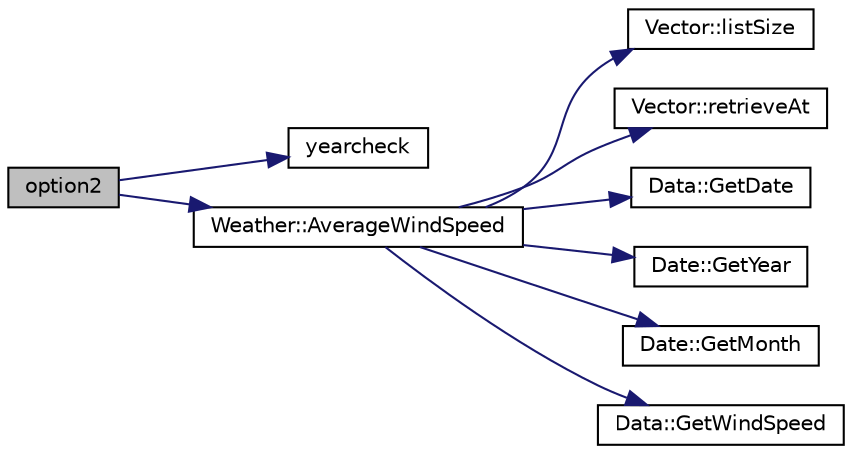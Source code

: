 digraph "option2"
{
  edge [fontname="Helvetica",fontsize="10",labelfontname="Helvetica",labelfontsize="10"];
  node [fontname="Helvetica",fontsize="10",shape=record];
  rankdir="LR";
  Node34 [label="option2",height=0.2,width=0.4,color="black", fillcolor="grey75", style="filled", fontcolor="black"];
  Node34 -> Node35 [color="midnightblue",fontsize="10",style="solid",fontname="Helvetica"];
  Node35 [label="yearcheck",height=0.2,width=0.4,color="black", fillcolor="white", style="filled",URL="$main_8cpp.html#a48d3c8810e10778706cb4fbe546cb056"];
  Node34 -> Node36 [color="midnightblue",fontsize="10",style="solid",fontname="Helvetica"];
  Node36 [label="Weather::AverageWindSpeed",height=0.2,width=0.4,color="black", fillcolor="white", style="filled",URL="$class_weather.html#aefb7d7d94818bb0ac9520fd83a0dbae9",tooltip="Gets the Average wind speed for a month in a year. "];
  Node36 -> Node37 [color="midnightblue",fontsize="10",style="solid",fontname="Helvetica"];
  Node37 [label="Vector::listSize",height=0.2,width=0.4,color="black", fillcolor="white", style="filled",URL="$class_vector.html#ae0c0f2c722174ebb3960fb0584fd4e3e",tooltip="Getter function for length. "];
  Node36 -> Node38 [color="midnightblue",fontsize="10",style="solid",fontname="Helvetica"];
  Node38 [label="Vector::retrieveAt",height=0.2,width=0.4,color="black", fillcolor="white", style="filled",URL="$class_vector.html#ae98cfde0869960cae499978fbf0d5c1e",tooltip="Getter function for List. "];
  Node36 -> Node39 [color="midnightblue",fontsize="10",style="solid",fontname="Helvetica"];
  Node39 [label="Data::GetDate",height=0.2,width=0.4,color="black", fillcolor="white", style="filled",URL="$class_data.html#a1792990fea2abef6eb032e06e29d9074",tooltip="Getter method for a Date. "];
  Node36 -> Node40 [color="midnightblue",fontsize="10",style="solid",fontname="Helvetica"];
  Node40 [label="Date::GetYear",height=0.2,width=0.4,color="black", fillcolor="white", style="filled",URL="$class_date.html#ad79ce504482f317ddcfdc4ecad77671f",tooltip="Getter method for Year. "];
  Node36 -> Node41 [color="midnightblue",fontsize="10",style="solid",fontname="Helvetica"];
  Node41 [label="Date::GetMonth",height=0.2,width=0.4,color="black", fillcolor="white", style="filled",URL="$class_date.html#af2dcc6ce51dbb2bd798499a149bdffb7",tooltip="Getter method for Month. "];
  Node36 -> Node42 [color="midnightblue",fontsize="10",style="solid",fontname="Helvetica"];
  Node42 [label="Data::GetWindSpeed",height=0.2,width=0.4,color="black", fillcolor="white", style="filled",URL="$class_data.html#af1ddd33ff097f19d239be7d5033c16e5",tooltip="Getter method for WindSpeed. "];
}
